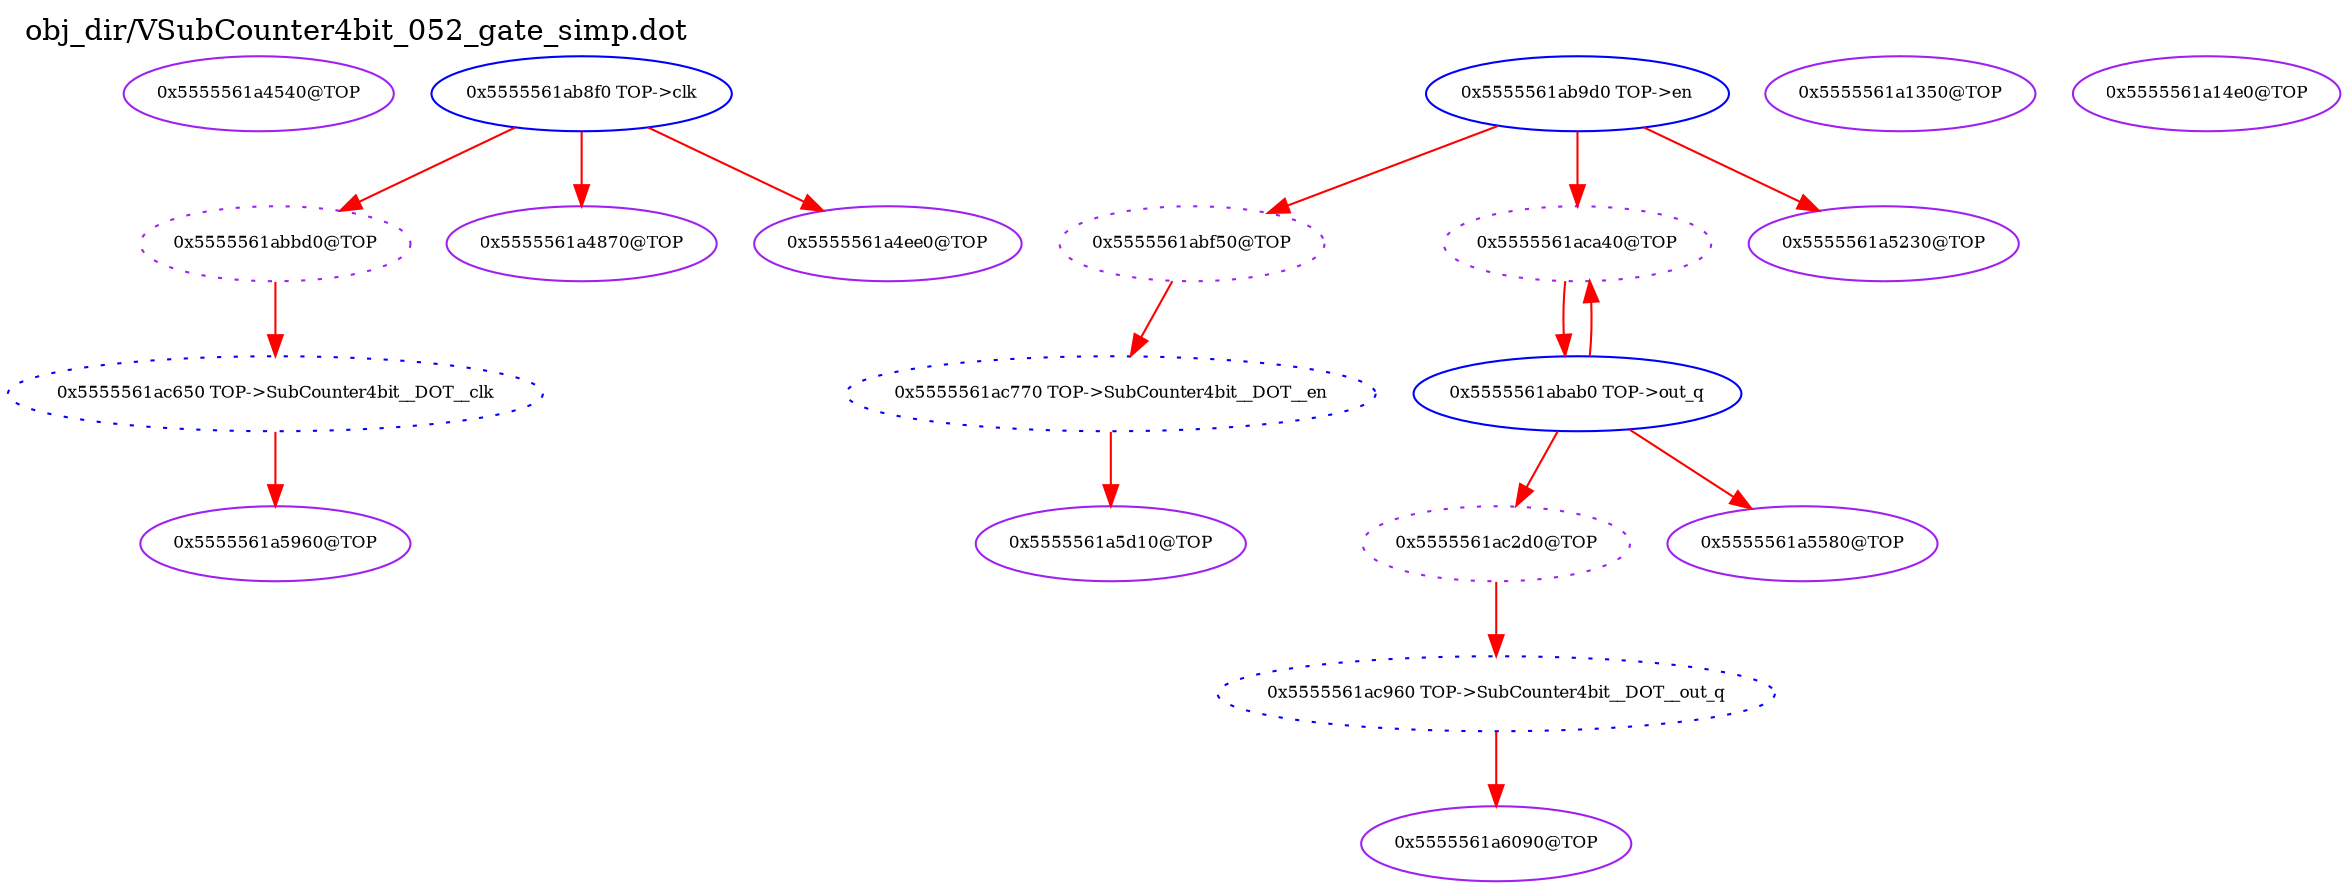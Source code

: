 digraph v3graph {
	graph	[label="obj_dir/VSubCounter4bit_052_gate_simp.dot",
		 labelloc=t, labeljust=l,
		 //size="7.5,10",
		 rankdir=TB];
	n0	[fontsize=8 label="0x5555561a4540@TOP", color=purple];
	n1	[fontsize=8 label="0x5555561abbd0@TOP", color=purple, style=dotted];
	n2	[fontsize=8 label="0x5555561ab8f0 TOP->clk", color=blue];
	n3	[fontsize=8 label="0x5555561ac650 TOP->SubCounter4bit__DOT__clk", color=blue, style=dotted];
	n4	[fontsize=8 label="0x5555561abf50@TOP", color=purple, style=dotted];
	n5	[fontsize=8 label="0x5555561ab9d0 TOP->en", color=blue];
	n6	[fontsize=8 label="0x5555561ac770 TOP->SubCounter4bit__DOT__en", color=blue, style=dotted];
	n7	[fontsize=8 label="0x5555561ac2d0@TOP", color=purple, style=dotted];
	n8	[fontsize=8 label="0x5555561abab0 TOP->out_q", color=blue];
	n9	[fontsize=8 label="0x5555561ac960 TOP->SubCounter4bit__DOT__out_q", color=blue, style=dotted];
	n10	[fontsize=8 label="0x5555561a4870@TOP", color=purple];
	n11	[fontsize=8 label="0x5555561aca40@TOP", color=purple, style=dotted];
	n12	[fontsize=8 label="0x5555561a1350@TOP", color=purple];
	n13	[fontsize=8 label="0x5555561a14e0@TOP", color=purple];
	n14	[fontsize=8 label="0x5555561a4ee0@TOP", color=purple];
	n15	[fontsize=8 label="0x5555561a5230@TOP", color=purple];
	n16	[fontsize=8 label="0x5555561a5580@TOP", color=purple];
	n17	[fontsize=8 label="0x5555561a5960@TOP", color=purple];
	n18	[fontsize=8 label="0x5555561a5d10@TOP", color=purple];
	n19	[fontsize=8 label="0x5555561a6090@TOP", color=purple];
	n1 -> n3 [fontsize=8 label="" weight=1 color=red];
	n2 -> n1 [fontsize=8 label="" weight=1 color=red];
	n2 -> n10 [fontsize=8 label="" weight=1 color=red];
	n2 -> n14 [fontsize=8 label="" weight=1 color=red];
	n3 -> n17 [fontsize=8 label="" weight=1 color=red];
	n4 -> n6 [fontsize=8 label="" weight=1 color=red];
	n5 -> n4 [fontsize=8 label="" weight=1 color=red];
	n5 -> n11 [fontsize=8 label="" weight=1 color=red];
	n5 -> n15 [fontsize=8 label="" weight=1 color=red];
	n6 -> n18 [fontsize=8 label="" weight=1 color=red];
	n7 -> n9 [fontsize=8 label="" weight=1 color=red];
	n8 -> n7 [fontsize=8 label="" weight=1 color=red];
	n8 -> n11 [fontsize=8 label="" weight=1 color=red];
	n8 -> n16 [fontsize=8 label="" weight=1 color=red];
	n9 -> n19 [fontsize=8 label="" weight=1 color=red];
	n11 -> n8 [fontsize=8 label="" weight=1 color=red];
}
